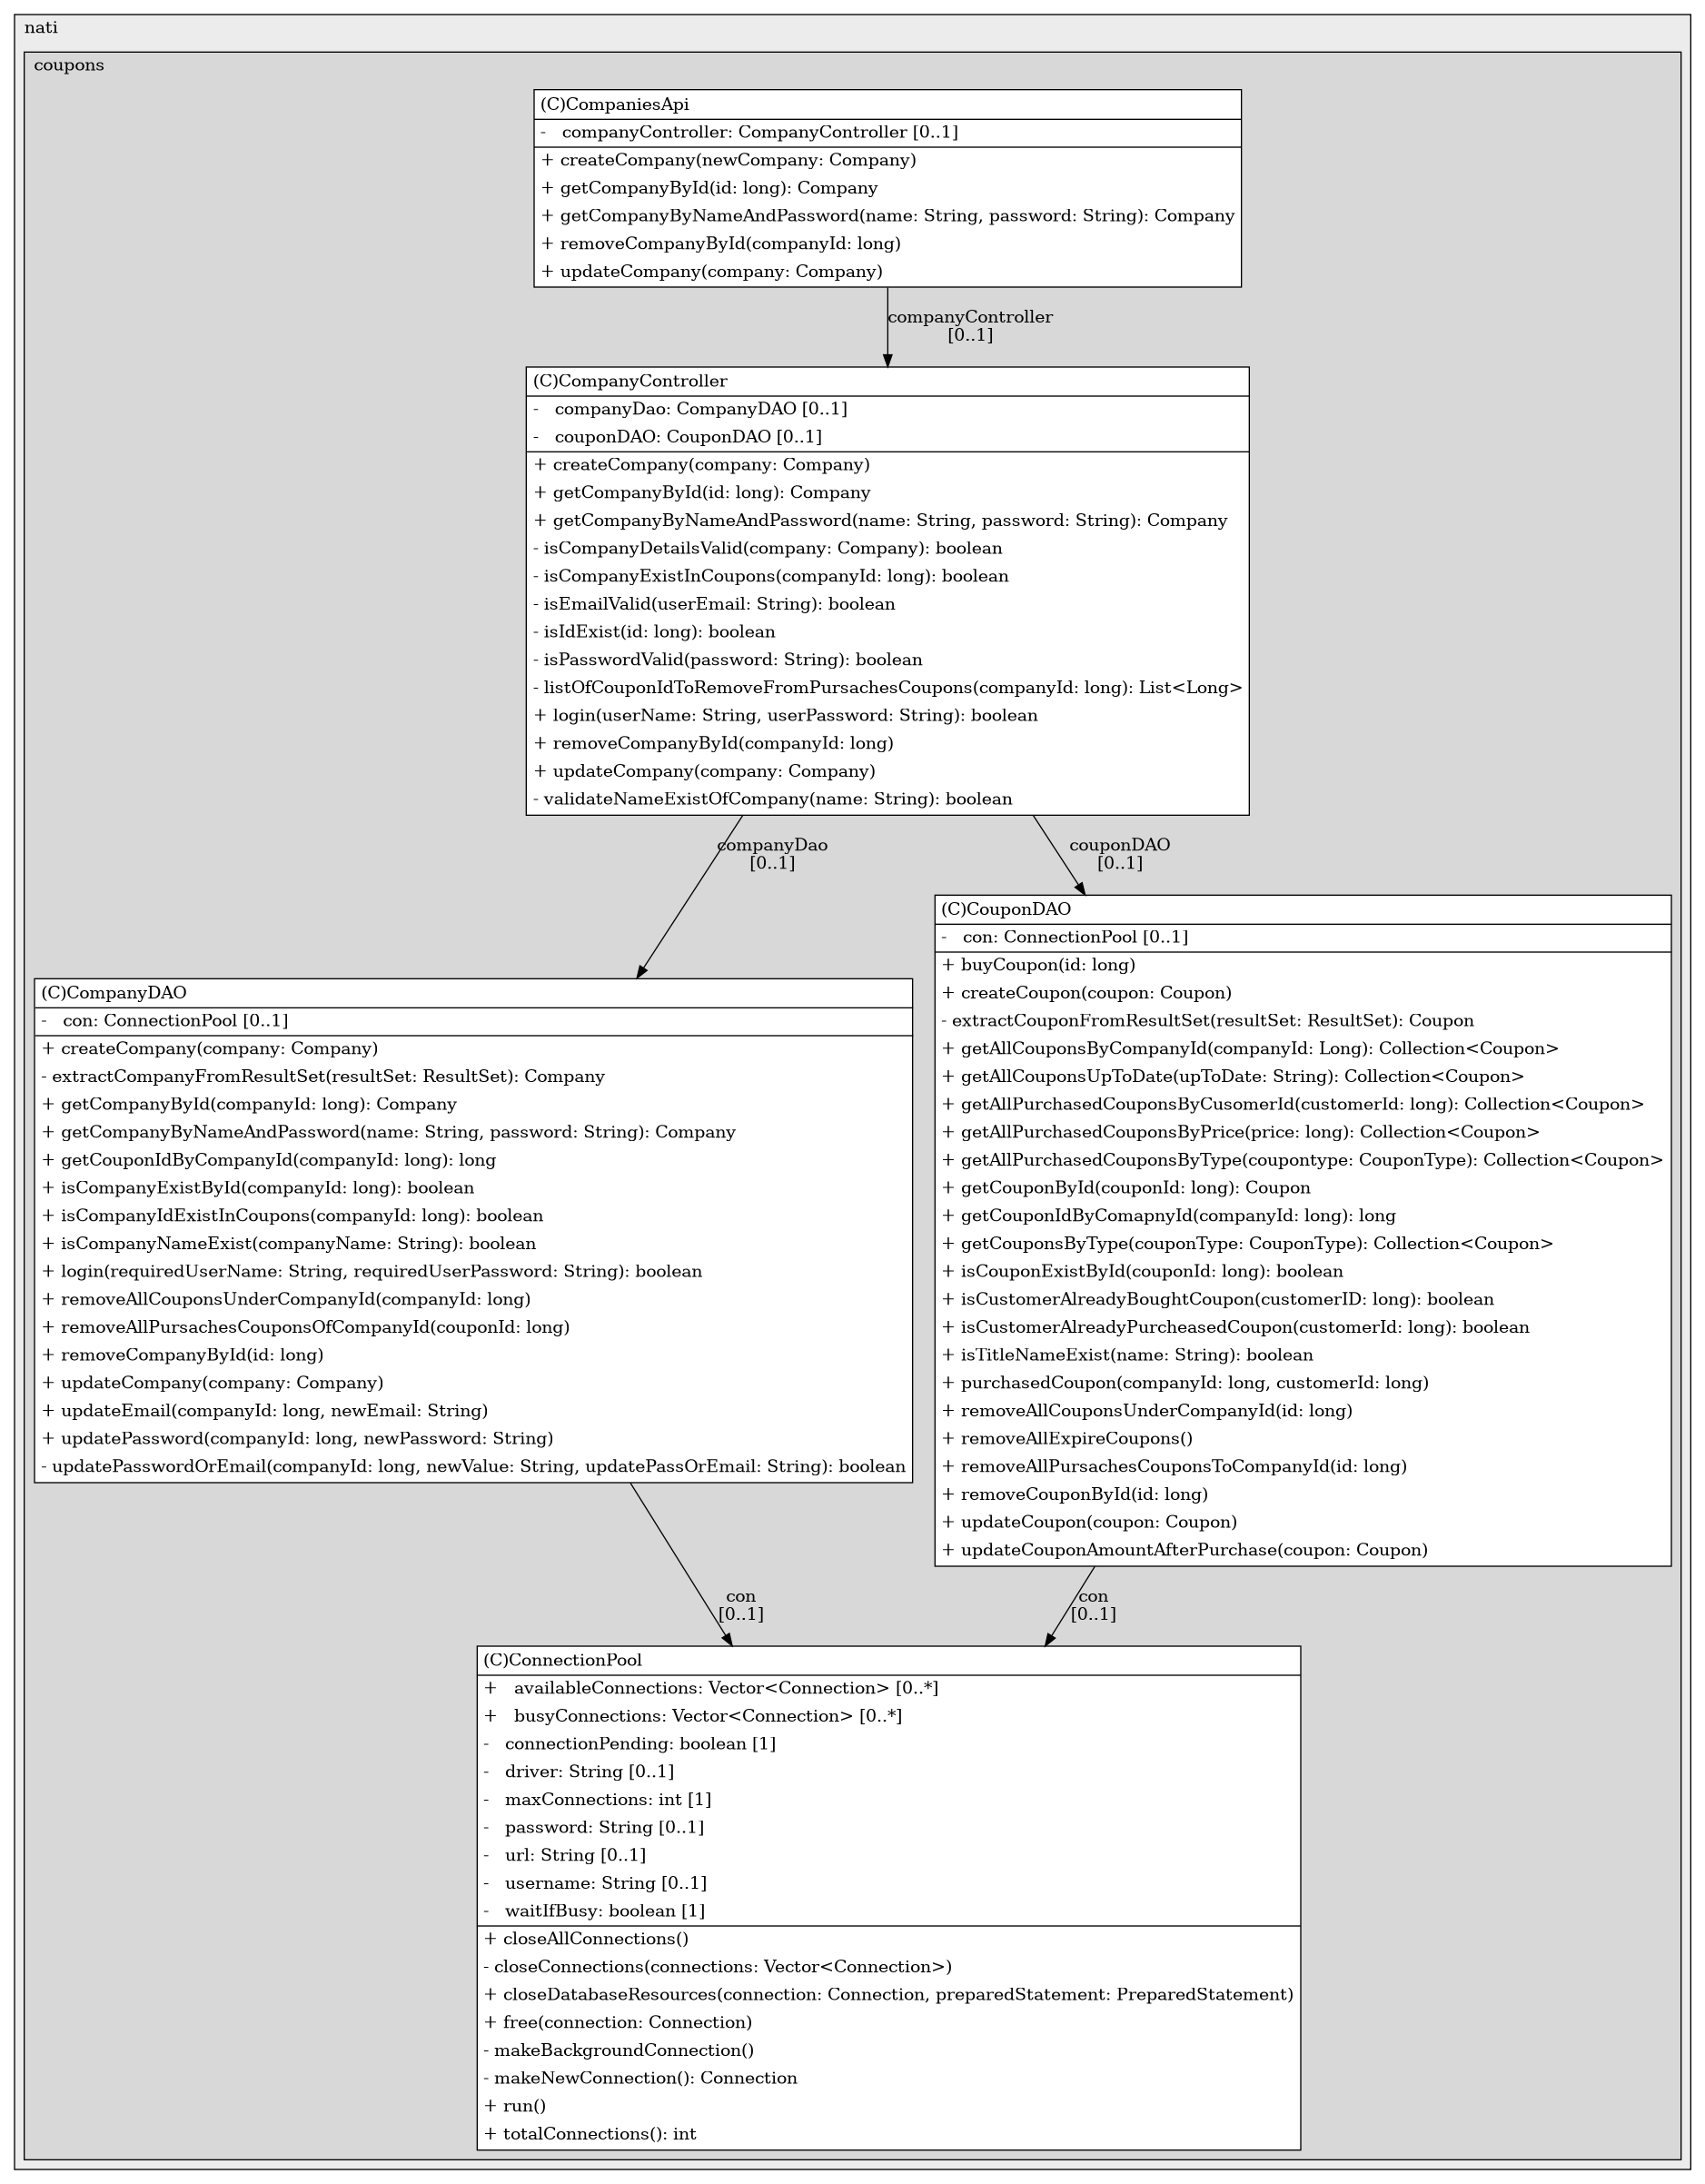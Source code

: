 @startuml

/' diagram meta data start
config=StructureConfiguration;
{
  "projectClassification": {
    "searchMode": "OpenProject", // OpenProject, AllProjects
    "includedProjects": "",
    "pathEndKeywords": "*.impl",
    "isClientPath": "",
    "isClientName": "",
    "isTestPath": "",
    "isTestName": "",
    "isMappingPath": "",
    "isMappingName": "",
    "isDataAccessPath": "",
    "isDataAccessName": "",
    "isDataStructurePath": "",
    "isDataStructureName": "",
    "isInterfaceStructuresPath": "",
    "isInterfaceStructuresName": "",
    "isEntryPointPath": "",
    "isEntryPointName": ""
  },
  "graphRestriction": {
    "classPackageExcludeFilter": "",
    "classPackageIncludeFilter": "",
    "classNameExcludeFilter": "",
    "classNameIncludeFilter": "",
    "methodNameExcludeFilter": "",
    "methodNameIncludeFilter": "",
    "removeByInheritance": "", // inheritance/annotation based filtering is done in a second step
    "removeByAnnotation": "",
    "removeByClassPackage": "", // cleanup the graph after inheritance/annotation based filtering is done
    "removeByClassName": "",
    "cutMappings": false,
    "cutEnum": true,
    "cutTests": true,
    "cutClient": true,
    "cutDataAccess": false,
    "cutInterfaceStructures": false,
    "cutDataStructures": false,
    "cutGetterAndSetter": true,
    "cutConstructors": true
  },
  "graphTraversal": {
    "forwardDepth": 6,
    "backwardDepth": 6,
    "classPackageExcludeFilter": "",
    "classPackageIncludeFilter": "",
    "classNameExcludeFilter": "",
    "classNameIncludeFilter": "",
    "methodNameExcludeFilter": "",
    "methodNameIncludeFilter": "",
    "hideMappings": false,
    "hideDataStructures": false,
    "hidePrivateMethods": true,
    "hideInterfaceCalls": true, // indirection: implementation -> interface (is hidden) -> implementation
    "onlyShowApplicationEntryPoints": false // root node is included
  },
  "details": {
    "aggregation": "GroupByClass", // ByClass, GroupByClass, None
    "showClassGenericTypes": true,
    "showMethods": true,
    "showMethodParameterNames": true,
    "showMethodParameterTypes": true,
    "showMethodReturnType": true,
    "showPackageLevels": 2,
    "showDetailedClassStructure": true
  },
  "rootClass": "com.nati.coupons.api.CompaniesApi"
}
diagram meta data end '/



digraph g {
    rankdir="TB"
    splines=polyline
    

'nodes 
subgraph cluster_3373928 { 
   	label=nati
	labeljust=l
	fillcolor="#ececec"
	style=filled
   
   subgraph cluster_501469319 { 
   	label=coupons
	labeljust=l
	fillcolor="#d8d8d8"
	style=filled
   
   CompaniesApi535163648[
	label=<<TABLE BORDER="1" CELLBORDER="0" CELLPADDING="4" CELLSPACING="0">
<TR><TD ALIGN="LEFT" >(C)CompaniesApi</TD></TR>
<HR/>
<TR><TD ALIGN="LEFT" >-   companyController: CompanyController [0..1]</TD></TR>
<HR/>
<TR><TD ALIGN="LEFT" >+ createCompany(newCompany: Company)</TD></TR>
<TR><TD ALIGN="LEFT" >+ getCompanyById(id: long): Company</TD></TR>
<TR><TD ALIGN="LEFT" >+ getCompanyByNameAndPassword(name: String, password: String): Company</TD></TR>
<TR><TD ALIGN="LEFT" >+ removeCompanyById(companyId: long)</TD></TR>
<TR><TD ALIGN="LEFT" >+ updateCompany(company: Company)</TD></TR>
</TABLE>>
	style=filled
	margin=0
	shape=plaintext
	fillcolor="#FFFFFF"
];

CompanyController1113940164[
	label=<<TABLE BORDER="1" CELLBORDER="0" CELLPADDING="4" CELLSPACING="0">
<TR><TD ALIGN="LEFT" >(C)CompanyController</TD></TR>
<HR/>
<TR><TD ALIGN="LEFT" >-   companyDao: CompanyDAO [0..1]</TD></TR>
<TR><TD ALIGN="LEFT" >-   couponDAO: CouponDAO [0..1]</TD></TR>
<HR/>
<TR><TD ALIGN="LEFT" >+ createCompany(company: Company)</TD></TR>
<TR><TD ALIGN="LEFT" >+ getCompanyById(id: long): Company</TD></TR>
<TR><TD ALIGN="LEFT" >+ getCompanyByNameAndPassword(name: String, password: String): Company</TD></TR>
<TR><TD ALIGN="LEFT" >- isCompanyDetailsValid(company: Company): boolean</TD></TR>
<TR><TD ALIGN="LEFT" >- isCompanyExistInCoupons(companyId: long): boolean</TD></TR>
<TR><TD ALIGN="LEFT" >- isEmailValid(userEmail: String): boolean</TD></TR>
<TR><TD ALIGN="LEFT" >- isIdExist(id: long): boolean</TD></TR>
<TR><TD ALIGN="LEFT" >- isPasswordValid(password: String): boolean</TD></TR>
<TR><TD ALIGN="LEFT" >- listOfCouponIdToRemoveFromPursachesCoupons(companyId: long): List&lt;Long&gt;</TD></TR>
<TR><TD ALIGN="LEFT" >+ login(userName: String, userPassword: String): boolean</TD></TR>
<TR><TD ALIGN="LEFT" >+ removeCompanyById(companyId: long)</TD></TR>
<TR><TD ALIGN="LEFT" >+ updateCompany(company: Company)</TD></TR>
<TR><TD ALIGN="LEFT" >- validateNameExistOfCompany(name: String): boolean</TD></TR>
</TABLE>>
	style=filled
	margin=0
	shape=plaintext
	fillcolor="#FFFFFF"
];

CompanyDAO535161224[
	label=<<TABLE BORDER="1" CELLBORDER="0" CELLPADDING="4" CELLSPACING="0">
<TR><TD ALIGN="LEFT" >(C)CompanyDAO</TD></TR>
<HR/>
<TR><TD ALIGN="LEFT" >-   con: ConnectionPool [0..1]</TD></TR>
<HR/>
<TR><TD ALIGN="LEFT" >+ createCompany(company: Company)</TD></TR>
<TR><TD ALIGN="LEFT" >- extractCompanyFromResultSet(resultSet: ResultSet): Company</TD></TR>
<TR><TD ALIGN="LEFT" >+ getCompanyById(companyId: long): Company</TD></TR>
<TR><TD ALIGN="LEFT" >+ getCompanyByNameAndPassword(name: String, password: String): Company</TD></TR>
<TR><TD ALIGN="LEFT" >+ getCouponIdByCompanyId(companyId: long): long</TD></TR>
<TR><TD ALIGN="LEFT" >+ isCompanyExistById(companyId: long): boolean</TD></TR>
<TR><TD ALIGN="LEFT" >+ isCompanyIdExistInCoupons(companyId: long): boolean</TD></TR>
<TR><TD ALIGN="LEFT" >+ isCompanyNameExist(companyName: String): boolean</TD></TR>
<TR><TD ALIGN="LEFT" >+ login(requiredUserName: String, requiredUserPassword: String): boolean</TD></TR>
<TR><TD ALIGN="LEFT" >+ removeAllCouponsUnderCompanyId(companyId: long)</TD></TR>
<TR><TD ALIGN="LEFT" >+ removeAllPursachesCouponsOfCompanyId(couponId: long)</TD></TR>
<TR><TD ALIGN="LEFT" >+ removeCompanyById(id: long)</TD></TR>
<TR><TD ALIGN="LEFT" >+ updateCompany(company: Company)</TD></TR>
<TR><TD ALIGN="LEFT" >+ updateEmail(companyId: long, newEmail: String)</TD></TR>
<TR><TD ALIGN="LEFT" >+ updatePassword(companyId: long, newPassword: String)</TD></TR>
<TR><TD ALIGN="LEFT" >- updatePasswordOrEmail(companyId: long, newValue: String, updatePassOrEmail: String): boolean</TD></TR>
</TABLE>>
	style=filled
	margin=0
	shape=plaintext
	fillcolor="#FFFFFF"
];

ConnectionPool837948521[
	label=<<TABLE BORDER="1" CELLBORDER="0" CELLPADDING="4" CELLSPACING="0">
<TR><TD ALIGN="LEFT" >(C)ConnectionPool</TD></TR>
<HR/>
<TR><TD ALIGN="LEFT" >+   availableConnections: Vector&lt;Connection&gt; [0..*]</TD></TR>
<TR><TD ALIGN="LEFT" >+   busyConnections: Vector&lt;Connection&gt; [0..*]</TD></TR>
<TR><TD ALIGN="LEFT" >-   connectionPending: boolean [1]</TD></TR>
<TR><TD ALIGN="LEFT" >-   driver: String [0..1]</TD></TR>
<TR><TD ALIGN="LEFT" >-   maxConnections: int [1]</TD></TR>
<TR><TD ALIGN="LEFT" >-   password: String [0..1]</TD></TR>
<TR><TD ALIGN="LEFT" >-   url: String [0..1]</TD></TR>
<TR><TD ALIGN="LEFT" >-   username: String [0..1]</TD></TR>
<TR><TD ALIGN="LEFT" >-   waitIfBusy: boolean [1]</TD></TR>
<HR/>
<TR><TD ALIGN="LEFT" >+ closeAllConnections()</TD></TR>
<TR><TD ALIGN="LEFT" >- closeConnections(connections: Vector&lt;Connection&gt;)</TD></TR>
<TR><TD ALIGN="LEFT" >+ closeDatabaseResources(connection: Connection, preparedStatement: PreparedStatement)</TD></TR>
<TR><TD ALIGN="LEFT" >+ free(connection: Connection)</TD></TR>
<TR><TD ALIGN="LEFT" >- makeBackgroundConnection()</TD></TR>
<TR><TD ALIGN="LEFT" >- makeNewConnection(): Connection</TD></TR>
<TR><TD ALIGN="LEFT" >+ run()</TD></TR>
<TR><TD ALIGN="LEFT" >+ totalConnections(): int</TD></TR>
</TABLE>>
	style=filled
	margin=0
	shape=plaintext
	fillcolor="#FFFFFF"
];

CouponDAO535161224[
	label=<<TABLE BORDER="1" CELLBORDER="0" CELLPADDING="4" CELLSPACING="0">
<TR><TD ALIGN="LEFT" >(C)CouponDAO</TD></TR>
<HR/>
<TR><TD ALIGN="LEFT" >-   con: ConnectionPool [0..1]</TD></TR>
<HR/>
<TR><TD ALIGN="LEFT" >+ buyCoupon(id: long)</TD></TR>
<TR><TD ALIGN="LEFT" >+ createCoupon(coupon: Coupon)</TD></TR>
<TR><TD ALIGN="LEFT" >- extractCouponFromResultSet(resultSet: ResultSet): Coupon</TD></TR>
<TR><TD ALIGN="LEFT" >+ getAllCouponsByCompanyId(companyId: Long): Collection&lt;Coupon&gt;</TD></TR>
<TR><TD ALIGN="LEFT" >+ getAllCouponsUpToDate(upToDate: String): Collection&lt;Coupon&gt;</TD></TR>
<TR><TD ALIGN="LEFT" >+ getAllPurchasedCouponsByCusomerId(customerId: long): Collection&lt;Coupon&gt;</TD></TR>
<TR><TD ALIGN="LEFT" >+ getAllPurchasedCouponsByPrice(price: long): Collection&lt;Coupon&gt;</TD></TR>
<TR><TD ALIGN="LEFT" >+ getAllPurchasedCouponsByType(coupontype: CouponType): Collection&lt;Coupon&gt;</TD></TR>
<TR><TD ALIGN="LEFT" >+ getCouponById(couponId: long): Coupon</TD></TR>
<TR><TD ALIGN="LEFT" >+ getCouponIdByComapnyId(companyId: long): long</TD></TR>
<TR><TD ALIGN="LEFT" >+ getCouponsByType(couponType: CouponType): Collection&lt;Coupon&gt;</TD></TR>
<TR><TD ALIGN="LEFT" >+ isCouponExistById(couponId: long): boolean</TD></TR>
<TR><TD ALIGN="LEFT" >+ isCustomerAlreadyBoughtCoupon(customerID: long): boolean</TD></TR>
<TR><TD ALIGN="LEFT" >+ isCustomerAlreadyPurcheasedCoupon(customerId: long): boolean</TD></TR>
<TR><TD ALIGN="LEFT" >+ isTitleNameExist(name: String): boolean</TD></TR>
<TR><TD ALIGN="LEFT" >+ purchasedCoupon(companyId: long, customerId: long)</TD></TR>
<TR><TD ALIGN="LEFT" >+ removeAllCouponsUnderCompanyId(id: long)</TD></TR>
<TR><TD ALIGN="LEFT" >+ removeAllExpireCoupons()</TD></TR>
<TR><TD ALIGN="LEFT" >+ removeAllPursachesCouponsToCompanyId(id: long)</TD></TR>
<TR><TD ALIGN="LEFT" >+ removeCouponById(id: long)</TD></TR>
<TR><TD ALIGN="LEFT" >+ updateCoupon(coupon: Coupon)</TD></TR>
<TR><TD ALIGN="LEFT" >+ updateCouponAmountAfterPurchase(coupon: Coupon)</TD></TR>
</TABLE>>
	style=filled
	margin=0
	shape=plaintext
	fillcolor="#FFFFFF"
];
} 
} 

'edges    
CompaniesApi535163648 -> CompanyController1113940164[label="companyController
[0..1]"];
CompanyController1113940164 -> CompanyDAO535161224[label="companyDao
[0..1]"];
CompanyController1113940164 -> CouponDAO535161224[label="couponDAO
[0..1]"];
CompanyDAO535161224 -> ConnectionPool837948521[label="con
[0..1]"];
CouponDAO535161224 -> ConnectionPool837948521[label="con
[0..1]"];
    
}
@enduml